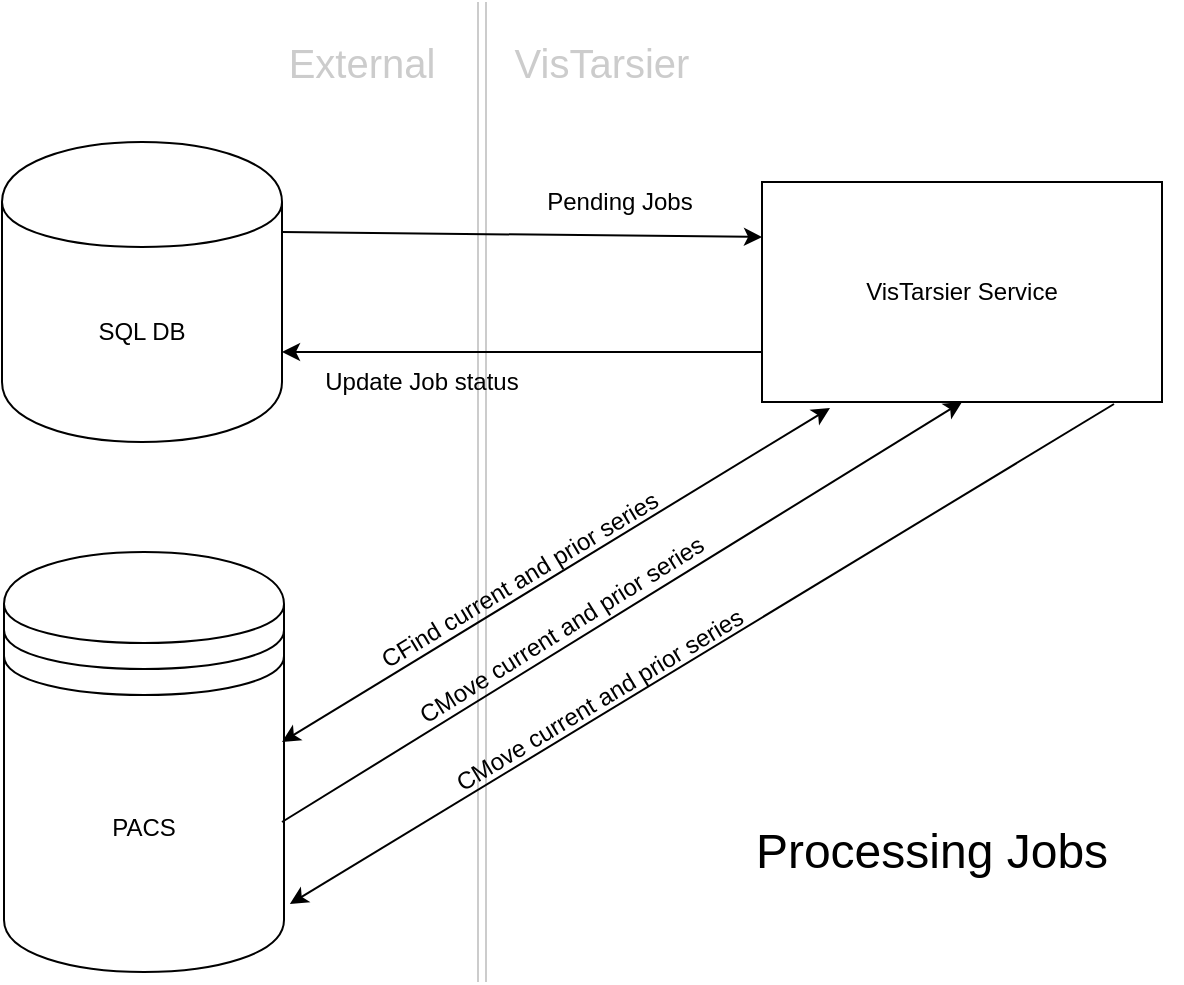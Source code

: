 <mxfile pages="1" version="11.2.3" type="device"><diagram id="nEfj89tEN132vVyMcHRq" name="Page-1"><mxGraphModel dx="781" dy="1151" grid="1" gridSize="10" guides="1" tooltips="1" connect="1" arrows="1" fold="1" page="1" pageScale="1" pageWidth="850" pageHeight="1100" math="0" shadow="0"><root><mxCell id="0"/><mxCell id="1" parent="0"/><mxCell id="nSjUVuPXgnDict7LvHQu-23" value="" style="shape=link;html=1;fillColor=#f5f5f5;strokeColor=#CCCCCC;" edge="1" parent="1"><mxGeometry width="50" height="50" relative="1" as="geometry"><mxPoint x="270" y="540" as="sourcePoint"/><mxPoint x="270" y="50" as="targetPoint"/></mxGeometry></mxCell><mxCell id="nSjUVuPXgnDict7LvHQu-1" value="SQL DB" style="shape=cylinder;whiteSpace=wrap;html=1;boundedLbl=1;backgroundOutline=1;" vertex="1" parent="1"><mxGeometry x="30" y="120" width="140" height="150" as="geometry"/></mxCell><mxCell id="nSjUVuPXgnDict7LvHQu-14" value="VisTarsier Service" style="rounded=0;whiteSpace=wrap;html=1;" vertex="1" parent="1"><mxGeometry x="410" y="140" width="200" height="110" as="geometry"/></mxCell><mxCell id="nSjUVuPXgnDict7LvHQu-18" value="PACS" style="shape=datastore;whiteSpace=wrap;html=1;" vertex="1" parent="1"><mxGeometry x="31" y="325" width="140" height="210" as="geometry"/></mxCell><mxCell id="nSjUVuPXgnDict7LvHQu-19" value="" style="endArrow=classic;html=1;exitX=1;exitY=0.3;exitDx=0;exitDy=0;entryX=0;entryY=0.25;entryDx=0;entryDy=0;" edge="1" parent="1" source="nSjUVuPXgnDict7LvHQu-1" target="nSjUVuPXgnDict7LvHQu-14"><mxGeometry width="50" height="50" relative="1" as="geometry"><mxPoint x="30" y="610" as="sourcePoint"/><mxPoint x="350" y="140" as="targetPoint"/></mxGeometry></mxCell><mxCell id="nSjUVuPXgnDict7LvHQu-24" value="VisTarsier" style="text;html=1;strokeColor=none;fillColor=none;align=center;verticalAlign=middle;whiteSpace=wrap;rounded=0;fontSize=20;opacity=50;fontColor=#CCCCCC;" vertex="1" parent="1"><mxGeometry x="280" y="70" width="100" height="20" as="geometry"/></mxCell><mxCell id="nSjUVuPXgnDict7LvHQu-25" value="External" style="text;html=1;strokeColor=none;fillColor=none;align=center;verticalAlign=middle;whiteSpace=wrap;rounded=0;fontSize=20;opacity=50;fontColor=#CCCCCC;" vertex="1" parent="1"><mxGeometry x="160" y="70" width="100" height="20" as="geometry"/></mxCell><mxCell id="nSjUVuPXgnDict7LvHQu-29" value="&lt;font style=&quot;font-size: 24px&quot;&gt;Processing Jobs&lt;br&gt;&lt;/font&gt;" style="text;html=1;strokeColor=none;fillColor=none;align=center;verticalAlign=middle;whiteSpace=wrap;rounded=0;fontSize=12;fontColor=#000000;opacity=50;" vertex="1" parent="1"><mxGeometry x="370" y="450" width="250" height="50" as="geometry"/></mxCell><mxCell id="nSjUVuPXgnDict7LvHQu-30" value="Pending Jobs" style="text;html=1;strokeColor=none;fillColor=none;align=center;verticalAlign=middle;whiteSpace=wrap;rounded=0;fontSize=12;fontColor=#000000;opacity=50;" vertex="1" parent="1"><mxGeometry x="279" y="140" width="120" height="20" as="geometry"/></mxCell><mxCell id="nSjUVuPXgnDict7LvHQu-34" value="" style="endArrow=classic;html=1;strokeColor=#000000;fontSize=12;fontColor=#000000;entryX=1;entryY=0.7;entryDx=0;entryDy=0;" edge="1" parent="1" target="nSjUVuPXgnDict7LvHQu-1"><mxGeometry width="50" height="50" relative="1" as="geometry"><mxPoint x="410" y="225" as="sourcePoint"/><mxPoint x="80" y="560" as="targetPoint"/></mxGeometry></mxCell><mxCell id="nSjUVuPXgnDict7LvHQu-36" value="" style="endArrow=classic;startArrow=classic;html=1;strokeColor=#000000;fontSize=12;fontColor=#000000;entryX=0.17;entryY=1.027;entryDx=0;entryDy=0;entryPerimeter=0;" edge="1" parent="1" target="nSjUVuPXgnDict7LvHQu-14"><mxGeometry width="50" height="50" relative="1" as="geometry"><mxPoint x="170" y="420" as="sourcePoint"/><mxPoint x="220" y="370" as="targetPoint"/></mxGeometry></mxCell><mxCell id="nSjUVuPXgnDict7LvHQu-37" value="CFind current and prior series" style="text;html=1;strokeColor=none;fillColor=none;align=center;verticalAlign=middle;whiteSpace=wrap;rounded=0;fontSize=12;fontColor=#000000;opacity=50;rotation=329;" vertex="1" parent="1"><mxGeometry x="201" y="329" width="176" height="20" as="geometry"/></mxCell><mxCell id="nSjUVuPXgnDict7LvHQu-39" value="" style="endArrow=classic;html=1;strokeColor=#000000;fontSize=12;fontColor=#000000;entryX=0.5;entryY=1;entryDx=0;entryDy=0;" edge="1" parent="1" target="nSjUVuPXgnDict7LvHQu-14"><mxGeometry width="50" height="50" relative="1" as="geometry"><mxPoint x="170" y="460" as="sourcePoint"/><mxPoint x="235" y="420" as="targetPoint"/></mxGeometry></mxCell><mxCell id="nSjUVuPXgnDict7LvHQu-40" value="CMove current and prior series" style="text;html=1;strokeColor=none;fillColor=none;align=center;verticalAlign=middle;whiteSpace=wrap;rounded=0;fontSize=12;fontColor=#000000;opacity=50;rotation=328;" vertex="1" parent="1"><mxGeometry x="222" y="354" width="176" height="20" as="geometry"/></mxCell><mxCell id="nSjUVuPXgnDict7LvHQu-41" value="" style="endArrow=classic;html=1;strokeColor=#000000;fontSize=12;fontColor=#000000;exitX=0.88;exitY=1.009;exitDx=0;exitDy=0;exitPerimeter=0;entryX=1.021;entryY=0.838;entryDx=0;entryDy=0;entryPerimeter=0;" edge="1" parent="1" source="nSjUVuPXgnDict7LvHQu-14" target="nSjUVuPXgnDict7LvHQu-18"><mxGeometry width="50" height="50" relative="1" as="geometry"><mxPoint x="30" y="610" as="sourcePoint"/><mxPoint x="80" y="560" as="targetPoint"/></mxGeometry></mxCell><mxCell id="nSjUVuPXgnDict7LvHQu-43" value="&lt;div&gt;CMove current and prior series&lt;/div&gt;" style="text;html=1;strokeColor=none;fillColor=none;align=center;verticalAlign=middle;whiteSpace=wrap;rounded=0;fontSize=12;fontColor=#000000;opacity=50;rotation=329;" vertex="1" parent="1"><mxGeometry x="241" y="389" width="176" height="20" as="geometry"/></mxCell><mxCell id="nSjUVuPXgnDict7LvHQu-44" value="Update Job status" style="text;html=1;strokeColor=none;fillColor=none;align=center;verticalAlign=middle;whiteSpace=wrap;rounded=0;fontSize=12;fontColor=#000000;opacity=50;" vertex="1" parent="1"><mxGeometry x="190" y="230" width="100" height="20" as="geometry"/></mxCell></root></mxGraphModel></diagram></mxfile>